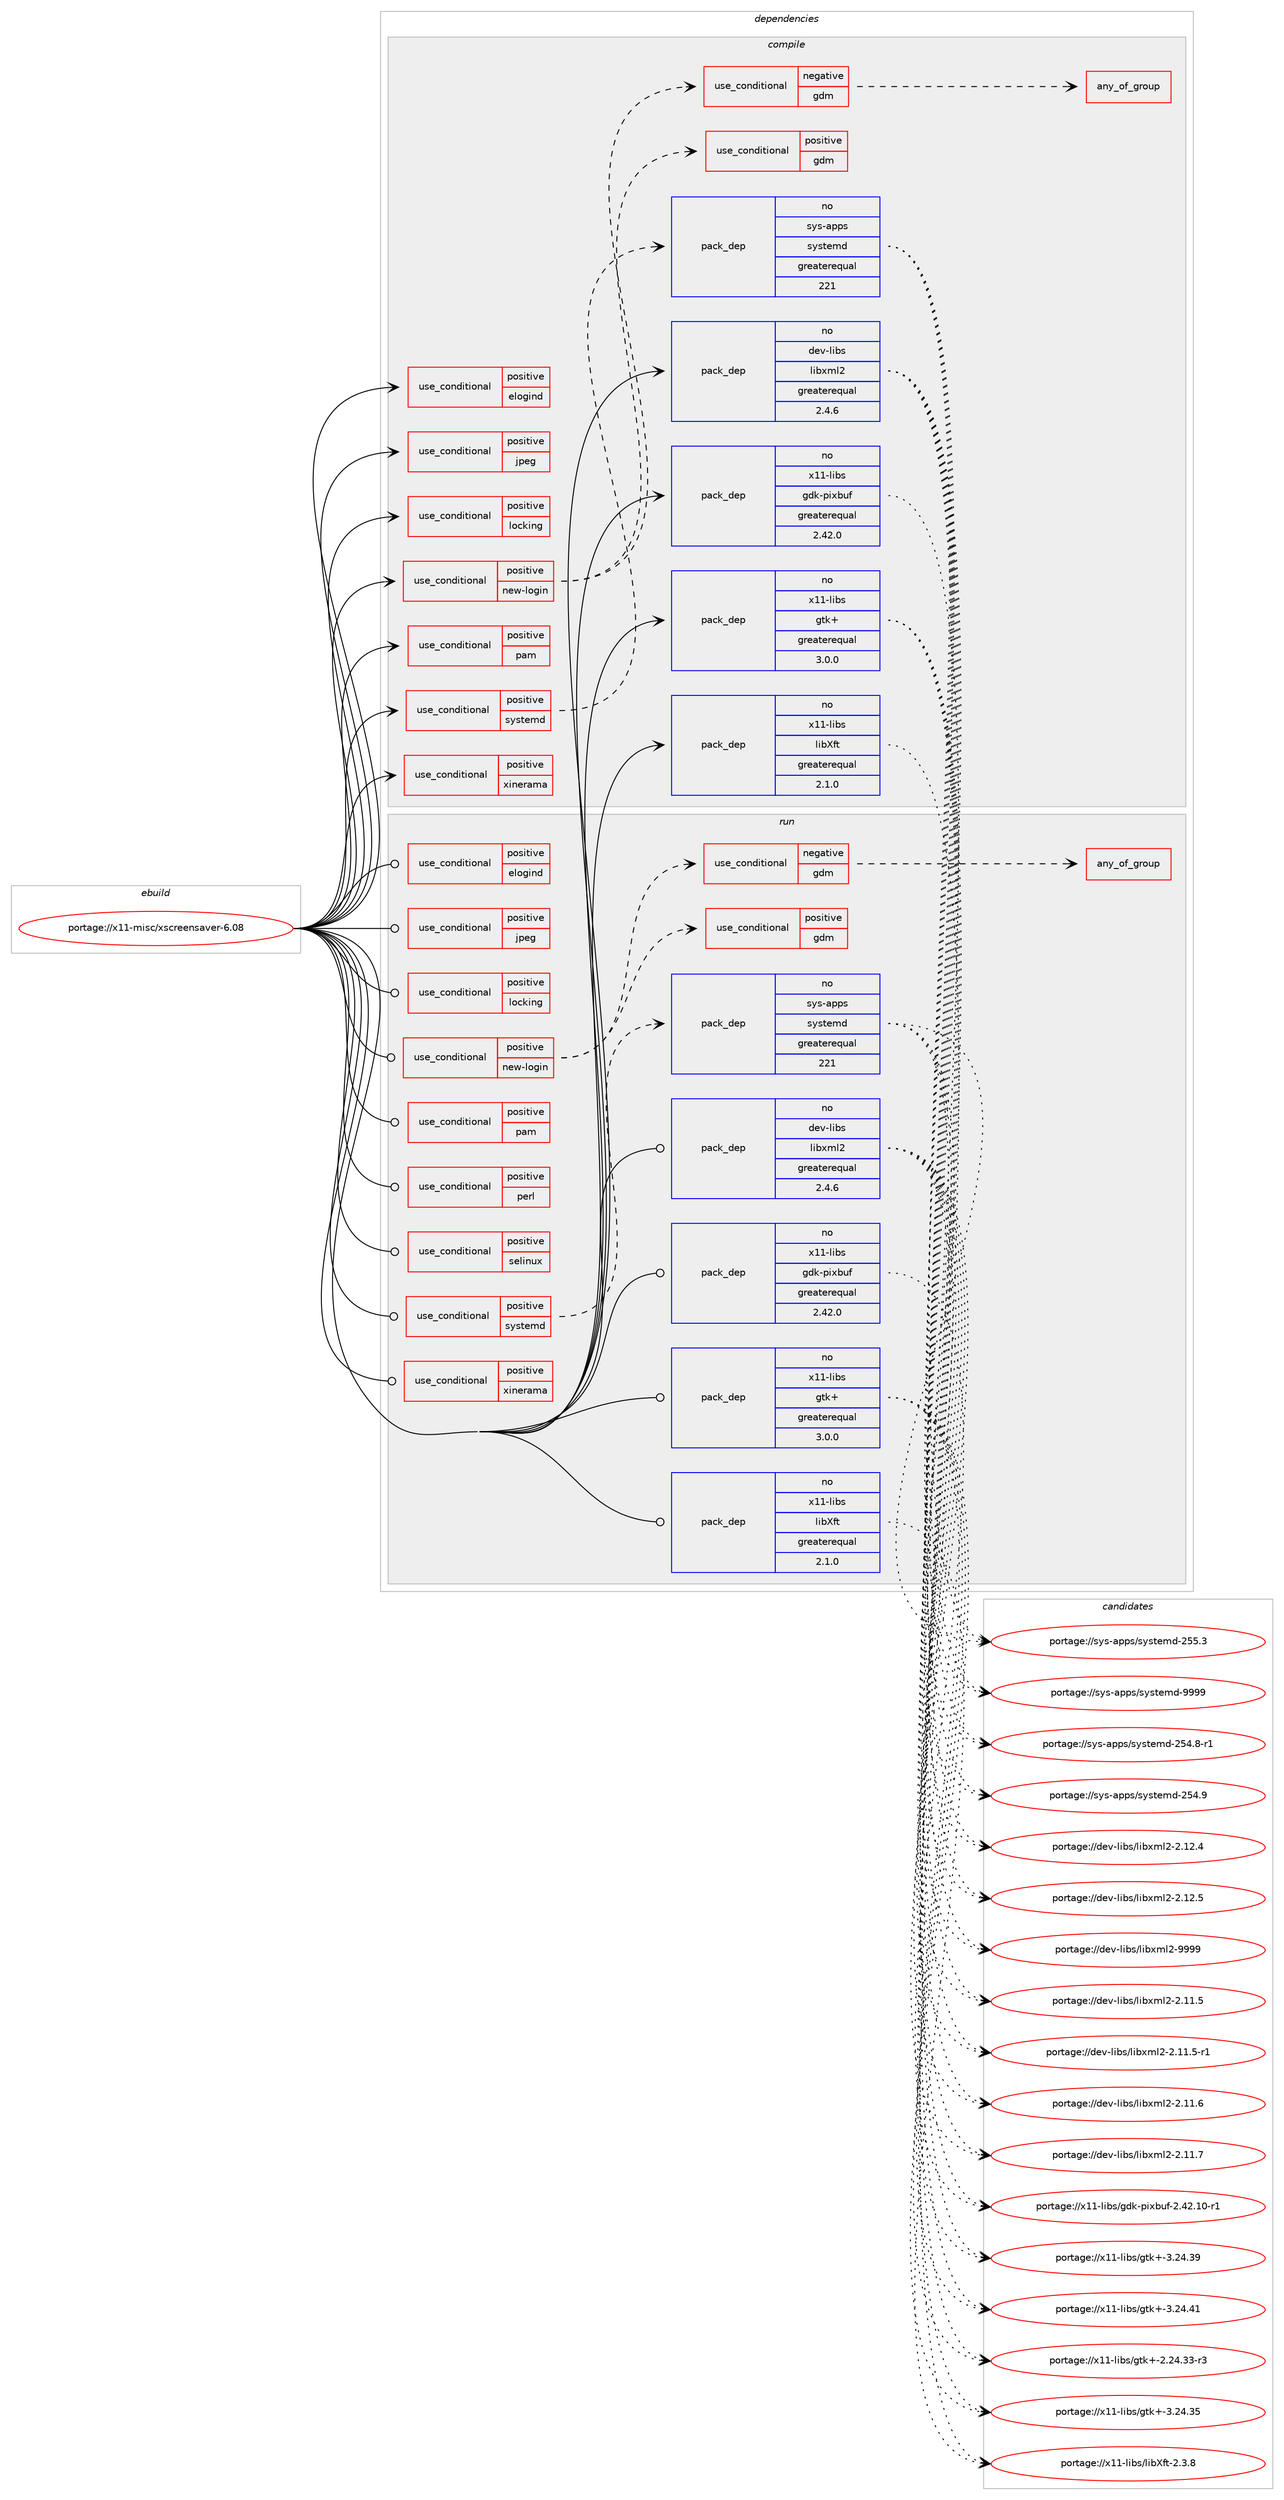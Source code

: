 digraph prolog {

# *************
# Graph options
# *************

newrank=true;
concentrate=true;
compound=true;
graph [rankdir=LR,fontname=Helvetica,fontsize=10,ranksep=1.5];#, ranksep=2.5, nodesep=0.2];
edge  [arrowhead=vee];
node  [fontname=Helvetica,fontsize=10];

# **********
# The ebuild
# **********

subgraph cluster_leftcol {
color=gray;
rank=same;
label=<<i>ebuild</i>>;
id [label="portage://x11-misc/xscreensaver-6.08", color=red, width=4, href="../x11-misc/xscreensaver-6.08.svg"];
}

# ****************
# The dependencies
# ****************

subgraph cluster_midcol {
color=gray;
label=<<i>dependencies</i>>;
subgraph cluster_compile {
fillcolor="#eeeeee";
style=filled;
label=<<i>compile</i>>;
subgraph cond18564 {
dependency28550 [label=<<TABLE BORDER="0" CELLBORDER="1" CELLSPACING="0" CELLPADDING="4"><TR><TD ROWSPAN="3" CELLPADDING="10">use_conditional</TD></TR><TR><TD>positive</TD></TR><TR><TD>elogind</TD></TR></TABLE>>, shape=none, color=red];
# *** BEGIN UNKNOWN DEPENDENCY TYPE (TODO) ***
# dependency28550 -> package_dependency(portage://x11-misc/xscreensaver-6.08,install,no,sys-auth,elogind,none,[,,],[],[])
# *** END UNKNOWN DEPENDENCY TYPE (TODO) ***

}
id:e -> dependency28550:w [weight=20,style="solid",arrowhead="vee"];
subgraph cond18565 {
dependency28551 [label=<<TABLE BORDER="0" CELLBORDER="1" CELLSPACING="0" CELLPADDING="4"><TR><TD ROWSPAN="3" CELLPADDING="10">use_conditional</TD></TR><TR><TD>positive</TD></TR><TR><TD>jpeg</TD></TR></TABLE>>, shape=none, color=red];
# *** BEGIN UNKNOWN DEPENDENCY TYPE (TODO) ***
# dependency28551 -> package_dependency(portage://x11-misc/xscreensaver-6.08,install,no,media-libs,libjpeg-turbo,none,[,,],any_same_slot,[])
# *** END UNKNOWN DEPENDENCY TYPE (TODO) ***

}
id:e -> dependency28551:w [weight=20,style="solid",arrowhead="vee"];
subgraph cond18566 {
dependency28552 [label=<<TABLE BORDER="0" CELLBORDER="1" CELLSPACING="0" CELLPADDING="4"><TR><TD ROWSPAN="3" CELLPADDING="10">use_conditional</TD></TR><TR><TD>positive</TD></TR><TR><TD>locking</TD></TR></TABLE>>, shape=none, color=red];
# *** BEGIN UNKNOWN DEPENDENCY TYPE (TODO) ***
# dependency28552 -> package_dependency(portage://x11-misc/xscreensaver-6.08,install,no,virtual,libcrypt,none,[,,],any_same_slot,[])
# *** END UNKNOWN DEPENDENCY TYPE (TODO) ***

}
id:e -> dependency28552:w [weight=20,style="solid",arrowhead="vee"];
subgraph cond18567 {
dependency28553 [label=<<TABLE BORDER="0" CELLBORDER="1" CELLSPACING="0" CELLPADDING="4"><TR><TD ROWSPAN="3" CELLPADDING="10">use_conditional</TD></TR><TR><TD>positive</TD></TR><TR><TD>new-login</TD></TR></TABLE>>, shape=none, color=red];
subgraph cond18568 {
dependency28554 [label=<<TABLE BORDER="0" CELLBORDER="1" CELLSPACING="0" CELLPADDING="4"><TR><TD ROWSPAN="3" CELLPADDING="10">use_conditional</TD></TR><TR><TD>positive</TD></TR><TR><TD>gdm</TD></TR></TABLE>>, shape=none, color=red];
# *** BEGIN UNKNOWN DEPENDENCY TYPE (TODO) ***
# dependency28554 -> package_dependency(portage://x11-misc/xscreensaver-6.08,install,no,gnome-base,gdm,none,[,,],[],[])
# *** END UNKNOWN DEPENDENCY TYPE (TODO) ***

}
dependency28553:e -> dependency28554:w [weight=20,style="dashed",arrowhead="vee"];
subgraph cond18569 {
dependency28555 [label=<<TABLE BORDER="0" CELLBORDER="1" CELLSPACING="0" CELLPADDING="4"><TR><TD ROWSPAN="3" CELLPADDING="10">use_conditional</TD></TR><TR><TD>negative</TD></TR><TR><TD>gdm</TD></TR></TABLE>>, shape=none, color=red];
subgraph any334 {
dependency28556 [label=<<TABLE BORDER="0" CELLBORDER="1" CELLSPACING="0" CELLPADDING="4"><TR><TD CELLPADDING="10">any_of_group</TD></TR></TABLE>>, shape=none, color=red];# *** BEGIN UNKNOWN DEPENDENCY TYPE (TODO) ***
# dependency28556 -> package_dependency(portage://x11-misc/xscreensaver-6.08,install,no,x11-misc,lightdm,none,[,,],[],[])
# *** END UNKNOWN DEPENDENCY TYPE (TODO) ***

# *** BEGIN UNKNOWN DEPENDENCY TYPE (TODO) ***
# dependency28556 -> package_dependency(portage://x11-misc/xscreensaver-6.08,install,no,lxde-base,lxdm,none,[,,],[],[])
# *** END UNKNOWN DEPENDENCY TYPE (TODO) ***

}
dependency28555:e -> dependency28556:w [weight=20,style="dashed",arrowhead="vee"];
}
dependency28553:e -> dependency28555:w [weight=20,style="dashed",arrowhead="vee"];
}
id:e -> dependency28553:w [weight=20,style="solid",arrowhead="vee"];
subgraph cond18570 {
dependency28557 [label=<<TABLE BORDER="0" CELLBORDER="1" CELLSPACING="0" CELLPADDING="4"><TR><TD ROWSPAN="3" CELLPADDING="10">use_conditional</TD></TR><TR><TD>positive</TD></TR><TR><TD>pam</TD></TR></TABLE>>, shape=none, color=red];
# *** BEGIN UNKNOWN DEPENDENCY TYPE (TODO) ***
# dependency28557 -> package_dependency(portage://x11-misc/xscreensaver-6.08,install,no,sys-libs,pam,none,[,,],[],[])
# *** END UNKNOWN DEPENDENCY TYPE (TODO) ***

}
id:e -> dependency28557:w [weight=20,style="solid",arrowhead="vee"];
subgraph cond18571 {
dependency28558 [label=<<TABLE BORDER="0" CELLBORDER="1" CELLSPACING="0" CELLPADDING="4"><TR><TD ROWSPAN="3" CELLPADDING="10">use_conditional</TD></TR><TR><TD>positive</TD></TR><TR><TD>systemd</TD></TR></TABLE>>, shape=none, color=red];
subgraph pack9638 {
dependency28559 [label=<<TABLE BORDER="0" CELLBORDER="1" CELLSPACING="0" CELLPADDING="4" WIDTH="220"><TR><TD ROWSPAN="6" CELLPADDING="30">pack_dep</TD></TR><TR><TD WIDTH="110">no</TD></TR><TR><TD>sys-apps</TD></TR><TR><TD>systemd</TD></TR><TR><TD>greaterequal</TD></TR><TR><TD>221</TD></TR></TABLE>>, shape=none, color=blue];
}
dependency28558:e -> dependency28559:w [weight=20,style="dashed",arrowhead="vee"];
}
id:e -> dependency28558:w [weight=20,style="solid",arrowhead="vee"];
subgraph cond18572 {
dependency28560 [label=<<TABLE BORDER="0" CELLBORDER="1" CELLSPACING="0" CELLPADDING="4"><TR><TD ROWSPAN="3" CELLPADDING="10">use_conditional</TD></TR><TR><TD>positive</TD></TR><TR><TD>xinerama</TD></TR></TABLE>>, shape=none, color=red];
# *** BEGIN UNKNOWN DEPENDENCY TYPE (TODO) ***
# dependency28560 -> package_dependency(portage://x11-misc/xscreensaver-6.08,install,no,x11-libs,libXinerama,none,[,,],[],[])
# *** END UNKNOWN DEPENDENCY TYPE (TODO) ***

}
id:e -> dependency28560:w [weight=20,style="solid",arrowhead="vee"];
subgraph pack9639 {
dependency28561 [label=<<TABLE BORDER="0" CELLBORDER="1" CELLSPACING="0" CELLPADDING="4" WIDTH="220"><TR><TD ROWSPAN="6" CELLPADDING="30">pack_dep</TD></TR><TR><TD WIDTH="110">no</TD></TR><TR><TD>dev-libs</TD></TR><TR><TD>libxml2</TD></TR><TR><TD>greaterequal</TD></TR><TR><TD>2.4.6</TD></TR></TABLE>>, shape=none, color=blue];
}
id:e -> dependency28561:w [weight=20,style="solid",arrowhead="vee"];
# *** BEGIN UNKNOWN DEPENDENCY TYPE (TODO) ***
# id -> package_dependency(portage://x11-misc/xscreensaver-6.08,install,no,media-libs,libpng,none,[,,],any_same_slot,[])
# *** END UNKNOWN DEPENDENCY TYPE (TODO) ***

# *** BEGIN UNKNOWN DEPENDENCY TYPE (TODO) ***
# id -> package_dependency(portage://x11-misc/xscreensaver-6.08,install,no,virtual,glu,none,[,,],[],[])
# *** END UNKNOWN DEPENDENCY TYPE (TODO) ***

# *** BEGIN UNKNOWN DEPENDENCY TYPE (TODO) ***
# id -> package_dependency(portage://x11-misc/xscreensaver-6.08,install,no,virtual,opengl,none,[,,],[],[])
# *** END UNKNOWN DEPENDENCY TYPE (TODO) ***

# *** BEGIN UNKNOWN DEPENDENCY TYPE (TODO) ***
# id -> package_dependency(portage://x11-misc/xscreensaver-6.08,install,no,x11-apps,appres,none,[,,],[],[])
# *** END UNKNOWN DEPENDENCY TYPE (TODO) ***

# *** BEGIN UNKNOWN DEPENDENCY TYPE (TODO) ***
# id -> package_dependency(portage://x11-misc/xscreensaver-6.08,install,no,x11-apps,xwininfo,none,[,,],[],[])
# *** END UNKNOWN DEPENDENCY TYPE (TODO) ***

# *** BEGIN UNKNOWN DEPENDENCY TYPE (TODO) ***
# id -> package_dependency(portage://x11-misc/xscreensaver-6.08,install,no,x11-base,xorg-proto,none,[,,],[],[])
# *** END UNKNOWN DEPENDENCY TYPE (TODO) ***

subgraph pack9640 {
dependency28562 [label=<<TABLE BORDER="0" CELLBORDER="1" CELLSPACING="0" CELLPADDING="4" WIDTH="220"><TR><TD ROWSPAN="6" CELLPADDING="30">pack_dep</TD></TR><TR><TD WIDTH="110">no</TD></TR><TR><TD>x11-libs</TD></TR><TR><TD>gdk-pixbuf</TD></TR><TR><TD>greaterequal</TD></TR><TR><TD>2.42.0</TD></TR></TABLE>>, shape=none, color=blue];
}
id:e -> dependency28562:w [weight=20,style="solid",arrowhead="vee"];
# *** BEGIN UNKNOWN DEPENDENCY TYPE (TODO) ***
# id -> package_dependency(portage://x11-misc/xscreensaver-6.08,install,no,x11-libs,gdk-pixbuf-xlib,none,[,,],[],[])
# *** END UNKNOWN DEPENDENCY TYPE (TODO) ***

subgraph pack9641 {
dependency28563 [label=<<TABLE BORDER="0" CELLBORDER="1" CELLSPACING="0" CELLPADDING="4" WIDTH="220"><TR><TD ROWSPAN="6" CELLPADDING="30">pack_dep</TD></TR><TR><TD WIDTH="110">no</TD></TR><TR><TD>x11-libs</TD></TR><TR><TD>gtk+</TD></TR><TR><TD>greaterequal</TD></TR><TR><TD>3.0.0</TD></TR></TABLE>>, shape=none, color=blue];
}
id:e -> dependency28563:w [weight=20,style="solid",arrowhead="vee"];
# *** BEGIN UNKNOWN DEPENDENCY TYPE (TODO) ***
# id -> package_dependency(portage://x11-misc/xscreensaver-6.08,install,no,x11-libs,libX11,none,[,,],[],[])
# *** END UNKNOWN DEPENDENCY TYPE (TODO) ***

# *** BEGIN UNKNOWN DEPENDENCY TYPE (TODO) ***
# id -> package_dependency(portage://x11-misc/xscreensaver-6.08,install,no,x11-libs,libXext,none,[,,],[],[])
# *** END UNKNOWN DEPENDENCY TYPE (TODO) ***

subgraph pack9642 {
dependency28564 [label=<<TABLE BORDER="0" CELLBORDER="1" CELLSPACING="0" CELLPADDING="4" WIDTH="220"><TR><TD ROWSPAN="6" CELLPADDING="30">pack_dep</TD></TR><TR><TD WIDTH="110">no</TD></TR><TR><TD>x11-libs</TD></TR><TR><TD>libXft</TD></TR><TR><TD>greaterequal</TD></TR><TR><TD>2.1.0</TD></TR></TABLE>>, shape=none, color=blue];
}
id:e -> dependency28564:w [weight=20,style="solid",arrowhead="vee"];
# *** BEGIN UNKNOWN DEPENDENCY TYPE (TODO) ***
# id -> package_dependency(portage://x11-misc/xscreensaver-6.08,install,no,x11-libs,libXi,none,[,,],[],[])
# *** END UNKNOWN DEPENDENCY TYPE (TODO) ***

# *** BEGIN UNKNOWN DEPENDENCY TYPE (TODO) ***
# id -> package_dependency(portage://x11-misc/xscreensaver-6.08,install,no,x11-libs,libXrandr,none,[,,],[],[])
# *** END UNKNOWN DEPENDENCY TYPE (TODO) ***

# *** BEGIN UNKNOWN DEPENDENCY TYPE (TODO) ***
# id -> package_dependency(portage://x11-misc/xscreensaver-6.08,install,no,x11-libs,libXt,none,[,,],[],[])
# *** END UNKNOWN DEPENDENCY TYPE (TODO) ***

# *** BEGIN UNKNOWN DEPENDENCY TYPE (TODO) ***
# id -> package_dependency(portage://x11-misc/xscreensaver-6.08,install,no,x11-libs,libXxf86vm,none,[,,],[],[])
# *** END UNKNOWN DEPENDENCY TYPE (TODO) ***

}
subgraph cluster_compileandrun {
fillcolor="#eeeeee";
style=filled;
label=<<i>compile and run</i>>;
}
subgraph cluster_run {
fillcolor="#eeeeee";
style=filled;
label=<<i>run</i>>;
subgraph cond18573 {
dependency28565 [label=<<TABLE BORDER="0" CELLBORDER="1" CELLSPACING="0" CELLPADDING="4"><TR><TD ROWSPAN="3" CELLPADDING="10">use_conditional</TD></TR><TR><TD>positive</TD></TR><TR><TD>elogind</TD></TR></TABLE>>, shape=none, color=red];
# *** BEGIN UNKNOWN DEPENDENCY TYPE (TODO) ***
# dependency28565 -> package_dependency(portage://x11-misc/xscreensaver-6.08,run,no,sys-auth,elogind,none,[,,],[],[])
# *** END UNKNOWN DEPENDENCY TYPE (TODO) ***

}
id:e -> dependency28565:w [weight=20,style="solid",arrowhead="odot"];
subgraph cond18574 {
dependency28566 [label=<<TABLE BORDER="0" CELLBORDER="1" CELLSPACING="0" CELLPADDING="4"><TR><TD ROWSPAN="3" CELLPADDING="10">use_conditional</TD></TR><TR><TD>positive</TD></TR><TR><TD>jpeg</TD></TR></TABLE>>, shape=none, color=red];
# *** BEGIN UNKNOWN DEPENDENCY TYPE (TODO) ***
# dependency28566 -> package_dependency(portage://x11-misc/xscreensaver-6.08,run,no,media-libs,libjpeg-turbo,none,[,,],any_same_slot,[])
# *** END UNKNOWN DEPENDENCY TYPE (TODO) ***

}
id:e -> dependency28566:w [weight=20,style="solid",arrowhead="odot"];
subgraph cond18575 {
dependency28567 [label=<<TABLE BORDER="0" CELLBORDER="1" CELLSPACING="0" CELLPADDING="4"><TR><TD ROWSPAN="3" CELLPADDING="10">use_conditional</TD></TR><TR><TD>positive</TD></TR><TR><TD>locking</TD></TR></TABLE>>, shape=none, color=red];
# *** BEGIN UNKNOWN DEPENDENCY TYPE (TODO) ***
# dependency28567 -> package_dependency(portage://x11-misc/xscreensaver-6.08,run,no,virtual,libcrypt,none,[,,],any_same_slot,[])
# *** END UNKNOWN DEPENDENCY TYPE (TODO) ***

}
id:e -> dependency28567:w [weight=20,style="solid",arrowhead="odot"];
subgraph cond18576 {
dependency28568 [label=<<TABLE BORDER="0" CELLBORDER="1" CELLSPACING="0" CELLPADDING="4"><TR><TD ROWSPAN="3" CELLPADDING="10">use_conditional</TD></TR><TR><TD>positive</TD></TR><TR><TD>new-login</TD></TR></TABLE>>, shape=none, color=red];
subgraph cond18577 {
dependency28569 [label=<<TABLE BORDER="0" CELLBORDER="1" CELLSPACING="0" CELLPADDING="4"><TR><TD ROWSPAN="3" CELLPADDING="10">use_conditional</TD></TR><TR><TD>positive</TD></TR><TR><TD>gdm</TD></TR></TABLE>>, shape=none, color=red];
# *** BEGIN UNKNOWN DEPENDENCY TYPE (TODO) ***
# dependency28569 -> package_dependency(portage://x11-misc/xscreensaver-6.08,run,no,gnome-base,gdm,none,[,,],[],[])
# *** END UNKNOWN DEPENDENCY TYPE (TODO) ***

}
dependency28568:e -> dependency28569:w [weight=20,style="dashed",arrowhead="vee"];
subgraph cond18578 {
dependency28570 [label=<<TABLE BORDER="0" CELLBORDER="1" CELLSPACING="0" CELLPADDING="4"><TR><TD ROWSPAN="3" CELLPADDING="10">use_conditional</TD></TR><TR><TD>negative</TD></TR><TR><TD>gdm</TD></TR></TABLE>>, shape=none, color=red];
subgraph any335 {
dependency28571 [label=<<TABLE BORDER="0" CELLBORDER="1" CELLSPACING="0" CELLPADDING="4"><TR><TD CELLPADDING="10">any_of_group</TD></TR></TABLE>>, shape=none, color=red];# *** BEGIN UNKNOWN DEPENDENCY TYPE (TODO) ***
# dependency28571 -> package_dependency(portage://x11-misc/xscreensaver-6.08,run,no,x11-misc,lightdm,none,[,,],[],[])
# *** END UNKNOWN DEPENDENCY TYPE (TODO) ***

# *** BEGIN UNKNOWN DEPENDENCY TYPE (TODO) ***
# dependency28571 -> package_dependency(portage://x11-misc/xscreensaver-6.08,run,no,lxde-base,lxdm,none,[,,],[],[])
# *** END UNKNOWN DEPENDENCY TYPE (TODO) ***

}
dependency28570:e -> dependency28571:w [weight=20,style="dashed",arrowhead="vee"];
}
dependency28568:e -> dependency28570:w [weight=20,style="dashed",arrowhead="vee"];
}
id:e -> dependency28568:w [weight=20,style="solid",arrowhead="odot"];
subgraph cond18579 {
dependency28572 [label=<<TABLE BORDER="0" CELLBORDER="1" CELLSPACING="0" CELLPADDING="4"><TR><TD ROWSPAN="3" CELLPADDING="10">use_conditional</TD></TR><TR><TD>positive</TD></TR><TR><TD>pam</TD></TR></TABLE>>, shape=none, color=red];
# *** BEGIN UNKNOWN DEPENDENCY TYPE (TODO) ***
# dependency28572 -> package_dependency(portage://x11-misc/xscreensaver-6.08,run,no,sys-libs,pam,none,[,,],[],[])
# *** END UNKNOWN DEPENDENCY TYPE (TODO) ***

}
id:e -> dependency28572:w [weight=20,style="solid",arrowhead="odot"];
subgraph cond18580 {
dependency28573 [label=<<TABLE BORDER="0" CELLBORDER="1" CELLSPACING="0" CELLPADDING="4"><TR><TD ROWSPAN="3" CELLPADDING="10">use_conditional</TD></TR><TR><TD>positive</TD></TR><TR><TD>perl</TD></TR></TABLE>>, shape=none, color=red];
# *** BEGIN UNKNOWN DEPENDENCY TYPE (TODO) ***
# dependency28573 -> package_dependency(portage://x11-misc/xscreensaver-6.08,run,no,dev-lang,perl,none,[,,],[],[])
# *** END UNKNOWN DEPENDENCY TYPE (TODO) ***

# *** BEGIN UNKNOWN DEPENDENCY TYPE (TODO) ***
# dependency28573 -> package_dependency(portage://x11-misc/xscreensaver-6.08,run,no,dev-perl,libwww-perl,none,[,,],[],[])
# *** END UNKNOWN DEPENDENCY TYPE (TODO) ***

# *** BEGIN UNKNOWN DEPENDENCY TYPE (TODO) ***
# dependency28573 -> package_dependency(portage://x11-misc/xscreensaver-6.08,run,no,virtual,perl-Digest-MD5,none,[,,],[],[])
# *** END UNKNOWN DEPENDENCY TYPE (TODO) ***

}
id:e -> dependency28573:w [weight=20,style="solid",arrowhead="odot"];
subgraph cond18581 {
dependency28574 [label=<<TABLE BORDER="0" CELLBORDER="1" CELLSPACING="0" CELLPADDING="4"><TR><TD ROWSPAN="3" CELLPADDING="10">use_conditional</TD></TR><TR><TD>positive</TD></TR><TR><TD>selinux</TD></TR></TABLE>>, shape=none, color=red];
# *** BEGIN UNKNOWN DEPENDENCY TYPE (TODO) ***
# dependency28574 -> package_dependency(portage://x11-misc/xscreensaver-6.08,run,no,sec-policy,selinux-xscreensaver,none,[,,],[],[])
# *** END UNKNOWN DEPENDENCY TYPE (TODO) ***

}
id:e -> dependency28574:w [weight=20,style="solid",arrowhead="odot"];
subgraph cond18582 {
dependency28575 [label=<<TABLE BORDER="0" CELLBORDER="1" CELLSPACING="0" CELLPADDING="4"><TR><TD ROWSPAN="3" CELLPADDING="10">use_conditional</TD></TR><TR><TD>positive</TD></TR><TR><TD>systemd</TD></TR></TABLE>>, shape=none, color=red];
subgraph pack9643 {
dependency28576 [label=<<TABLE BORDER="0" CELLBORDER="1" CELLSPACING="0" CELLPADDING="4" WIDTH="220"><TR><TD ROWSPAN="6" CELLPADDING="30">pack_dep</TD></TR><TR><TD WIDTH="110">no</TD></TR><TR><TD>sys-apps</TD></TR><TR><TD>systemd</TD></TR><TR><TD>greaterequal</TD></TR><TR><TD>221</TD></TR></TABLE>>, shape=none, color=blue];
}
dependency28575:e -> dependency28576:w [weight=20,style="dashed",arrowhead="vee"];
}
id:e -> dependency28575:w [weight=20,style="solid",arrowhead="odot"];
subgraph cond18583 {
dependency28577 [label=<<TABLE BORDER="0" CELLBORDER="1" CELLSPACING="0" CELLPADDING="4"><TR><TD ROWSPAN="3" CELLPADDING="10">use_conditional</TD></TR><TR><TD>positive</TD></TR><TR><TD>xinerama</TD></TR></TABLE>>, shape=none, color=red];
# *** BEGIN UNKNOWN DEPENDENCY TYPE (TODO) ***
# dependency28577 -> package_dependency(portage://x11-misc/xscreensaver-6.08,run,no,x11-libs,libXinerama,none,[,,],[],[])
# *** END UNKNOWN DEPENDENCY TYPE (TODO) ***

}
id:e -> dependency28577:w [weight=20,style="solid",arrowhead="odot"];
subgraph pack9644 {
dependency28578 [label=<<TABLE BORDER="0" CELLBORDER="1" CELLSPACING="0" CELLPADDING="4" WIDTH="220"><TR><TD ROWSPAN="6" CELLPADDING="30">pack_dep</TD></TR><TR><TD WIDTH="110">no</TD></TR><TR><TD>dev-libs</TD></TR><TR><TD>libxml2</TD></TR><TR><TD>greaterequal</TD></TR><TR><TD>2.4.6</TD></TR></TABLE>>, shape=none, color=blue];
}
id:e -> dependency28578:w [weight=20,style="solid",arrowhead="odot"];
# *** BEGIN UNKNOWN DEPENDENCY TYPE (TODO) ***
# id -> package_dependency(portage://x11-misc/xscreensaver-6.08,run,no,media-gfx,fbida,none,[,,],[],[])
# *** END UNKNOWN DEPENDENCY TYPE (TODO) ***

# *** BEGIN UNKNOWN DEPENDENCY TYPE (TODO) ***
# id -> package_dependency(portage://x11-misc/xscreensaver-6.08,run,no,media-libs,libpng,none,[,,],any_same_slot,[])
# *** END UNKNOWN DEPENDENCY TYPE (TODO) ***

# *** BEGIN UNKNOWN DEPENDENCY TYPE (TODO) ***
# id -> package_dependency(portage://x11-misc/xscreensaver-6.08,run,no,virtual,glu,none,[,,],[],[])
# *** END UNKNOWN DEPENDENCY TYPE (TODO) ***

# *** BEGIN UNKNOWN DEPENDENCY TYPE (TODO) ***
# id -> package_dependency(portage://x11-misc/xscreensaver-6.08,run,no,virtual,opengl,none,[,,],[],[])
# *** END UNKNOWN DEPENDENCY TYPE (TODO) ***

# *** BEGIN UNKNOWN DEPENDENCY TYPE (TODO) ***
# id -> package_dependency(portage://x11-misc/xscreensaver-6.08,run,no,x11-apps,appres,none,[,,],[],[])
# *** END UNKNOWN DEPENDENCY TYPE (TODO) ***

# *** BEGIN UNKNOWN DEPENDENCY TYPE (TODO) ***
# id -> package_dependency(portage://x11-misc/xscreensaver-6.08,run,no,x11-apps,xwininfo,none,[,,],[],[])
# *** END UNKNOWN DEPENDENCY TYPE (TODO) ***

subgraph pack9645 {
dependency28579 [label=<<TABLE BORDER="0" CELLBORDER="1" CELLSPACING="0" CELLPADDING="4" WIDTH="220"><TR><TD ROWSPAN="6" CELLPADDING="30">pack_dep</TD></TR><TR><TD WIDTH="110">no</TD></TR><TR><TD>x11-libs</TD></TR><TR><TD>gdk-pixbuf</TD></TR><TR><TD>greaterequal</TD></TR><TR><TD>2.42.0</TD></TR></TABLE>>, shape=none, color=blue];
}
id:e -> dependency28579:w [weight=20,style="solid",arrowhead="odot"];
# *** BEGIN UNKNOWN DEPENDENCY TYPE (TODO) ***
# id -> package_dependency(portage://x11-misc/xscreensaver-6.08,run,no,x11-libs,gdk-pixbuf-xlib,none,[,,],[],[])
# *** END UNKNOWN DEPENDENCY TYPE (TODO) ***

subgraph pack9646 {
dependency28580 [label=<<TABLE BORDER="0" CELLBORDER="1" CELLSPACING="0" CELLPADDING="4" WIDTH="220"><TR><TD ROWSPAN="6" CELLPADDING="30">pack_dep</TD></TR><TR><TD WIDTH="110">no</TD></TR><TR><TD>x11-libs</TD></TR><TR><TD>gtk+</TD></TR><TR><TD>greaterequal</TD></TR><TR><TD>3.0.0</TD></TR></TABLE>>, shape=none, color=blue];
}
id:e -> dependency28580:w [weight=20,style="solid",arrowhead="odot"];
# *** BEGIN UNKNOWN DEPENDENCY TYPE (TODO) ***
# id -> package_dependency(portage://x11-misc/xscreensaver-6.08,run,no,x11-libs,libX11,none,[,,],[],[])
# *** END UNKNOWN DEPENDENCY TYPE (TODO) ***

# *** BEGIN UNKNOWN DEPENDENCY TYPE (TODO) ***
# id -> package_dependency(portage://x11-misc/xscreensaver-6.08,run,no,x11-libs,libXext,none,[,,],[],[])
# *** END UNKNOWN DEPENDENCY TYPE (TODO) ***

subgraph pack9647 {
dependency28581 [label=<<TABLE BORDER="0" CELLBORDER="1" CELLSPACING="0" CELLPADDING="4" WIDTH="220"><TR><TD ROWSPAN="6" CELLPADDING="30">pack_dep</TD></TR><TR><TD WIDTH="110">no</TD></TR><TR><TD>x11-libs</TD></TR><TR><TD>libXft</TD></TR><TR><TD>greaterequal</TD></TR><TR><TD>2.1.0</TD></TR></TABLE>>, shape=none, color=blue];
}
id:e -> dependency28581:w [weight=20,style="solid",arrowhead="odot"];
# *** BEGIN UNKNOWN DEPENDENCY TYPE (TODO) ***
# id -> package_dependency(portage://x11-misc/xscreensaver-6.08,run,no,x11-libs,libXi,none,[,,],[],[])
# *** END UNKNOWN DEPENDENCY TYPE (TODO) ***

# *** BEGIN UNKNOWN DEPENDENCY TYPE (TODO) ***
# id -> package_dependency(portage://x11-misc/xscreensaver-6.08,run,no,x11-libs,libXrandr,none,[,,],[],[])
# *** END UNKNOWN DEPENDENCY TYPE (TODO) ***

# *** BEGIN UNKNOWN DEPENDENCY TYPE (TODO) ***
# id -> package_dependency(portage://x11-misc/xscreensaver-6.08,run,no,x11-libs,libXt,none,[,,],[],[])
# *** END UNKNOWN DEPENDENCY TYPE (TODO) ***

# *** BEGIN UNKNOWN DEPENDENCY TYPE (TODO) ***
# id -> package_dependency(portage://x11-misc/xscreensaver-6.08,run,no,x11-libs,libXxf86vm,none,[,,],[],[])
# *** END UNKNOWN DEPENDENCY TYPE (TODO) ***

}
}

# **************
# The candidates
# **************

subgraph cluster_choices {
rank=same;
color=gray;
label=<<i>candidates</i>>;

subgraph choice9638 {
color=black;
nodesep=1;
choice1151211154597112112115471151211151161011091004550535246564511449 [label="portage://sys-apps/systemd-254.8-r1", color=red, width=4,href="../sys-apps/systemd-254.8-r1.svg"];
choice115121115459711211211547115121115116101109100455053524657 [label="portage://sys-apps/systemd-254.9", color=red, width=4,href="../sys-apps/systemd-254.9.svg"];
choice115121115459711211211547115121115116101109100455053534651 [label="portage://sys-apps/systemd-255.3", color=red, width=4,href="../sys-apps/systemd-255.3.svg"];
choice1151211154597112112115471151211151161011091004557575757 [label="portage://sys-apps/systemd-9999", color=red, width=4,href="../sys-apps/systemd-9999.svg"];
dependency28559:e -> choice1151211154597112112115471151211151161011091004550535246564511449:w [style=dotted,weight="100"];
dependency28559:e -> choice115121115459711211211547115121115116101109100455053524657:w [style=dotted,weight="100"];
dependency28559:e -> choice115121115459711211211547115121115116101109100455053534651:w [style=dotted,weight="100"];
dependency28559:e -> choice1151211154597112112115471151211151161011091004557575757:w [style=dotted,weight="100"];
}
subgraph choice9639 {
color=black;
nodesep=1;
choice100101118451081059811547108105981201091085045504649494653 [label="portage://dev-libs/libxml2-2.11.5", color=red, width=4,href="../dev-libs/libxml2-2.11.5.svg"];
choice1001011184510810598115471081059812010910850455046494946534511449 [label="portage://dev-libs/libxml2-2.11.5-r1", color=red, width=4,href="../dev-libs/libxml2-2.11.5-r1.svg"];
choice100101118451081059811547108105981201091085045504649494654 [label="portage://dev-libs/libxml2-2.11.6", color=red, width=4,href="../dev-libs/libxml2-2.11.6.svg"];
choice100101118451081059811547108105981201091085045504649494655 [label="portage://dev-libs/libxml2-2.11.7", color=red, width=4,href="../dev-libs/libxml2-2.11.7.svg"];
choice100101118451081059811547108105981201091085045504649504652 [label="portage://dev-libs/libxml2-2.12.4", color=red, width=4,href="../dev-libs/libxml2-2.12.4.svg"];
choice100101118451081059811547108105981201091085045504649504653 [label="portage://dev-libs/libxml2-2.12.5", color=red, width=4,href="../dev-libs/libxml2-2.12.5.svg"];
choice10010111845108105981154710810598120109108504557575757 [label="portage://dev-libs/libxml2-9999", color=red, width=4,href="../dev-libs/libxml2-9999.svg"];
dependency28561:e -> choice100101118451081059811547108105981201091085045504649494653:w [style=dotted,weight="100"];
dependency28561:e -> choice1001011184510810598115471081059812010910850455046494946534511449:w [style=dotted,weight="100"];
dependency28561:e -> choice100101118451081059811547108105981201091085045504649494654:w [style=dotted,weight="100"];
dependency28561:e -> choice100101118451081059811547108105981201091085045504649494655:w [style=dotted,weight="100"];
dependency28561:e -> choice100101118451081059811547108105981201091085045504649504652:w [style=dotted,weight="100"];
dependency28561:e -> choice100101118451081059811547108105981201091085045504649504653:w [style=dotted,weight="100"];
dependency28561:e -> choice10010111845108105981154710810598120109108504557575757:w [style=dotted,weight="100"];
}
subgraph choice9640 {
color=black;
nodesep=1;
choice1204949451081059811547103100107451121051209811710245504652504649484511449 [label="portage://x11-libs/gdk-pixbuf-2.42.10-r1", color=red, width=4,href="../x11-libs/gdk-pixbuf-2.42.10-r1.svg"];
dependency28562:e -> choice1204949451081059811547103100107451121051209811710245504652504649484511449:w [style=dotted,weight="100"];
}
subgraph choice9641 {
color=black;
nodesep=1;
choice12049494510810598115471031161074345504650524651514511451 [label="portage://x11-libs/gtk+-2.24.33-r3", color=red, width=4,href="../x11-libs/gtk+-2.24.33-r3.svg"];
choice1204949451081059811547103116107434551465052465153 [label="portage://x11-libs/gtk+-3.24.35", color=red, width=4,href="../x11-libs/gtk+-3.24.35.svg"];
choice1204949451081059811547103116107434551465052465157 [label="portage://x11-libs/gtk+-3.24.39", color=red, width=4,href="../x11-libs/gtk+-3.24.39.svg"];
choice1204949451081059811547103116107434551465052465249 [label="portage://x11-libs/gtk+-3.24.41", color=red, width=4,href="../x11-libs/gtk+-3.24.41.svg"];
dependency28563:e -> choice12049494510810598115471031161074345504650524651514511451:w [style=dotted,weight="100"];
dependency28563:e -> choice1204949451081059811547103116107434551465052465153:w [style=dotted,weight="100"];
dependency28563:e -> choice1204949451081059811547103116107434551465052465157:w [style=dotted,weight="100"];
dependency28563:e -> choice1204949451081059811547103116107434551465052465249:w [style=dotted,weight="100"];
}
subgraph choice9642 {
color=black;
nodesep=1;
choice12049494510810598115471081059888102116455046514656 [label="portage://x11-libs/libXft-2.3.8", color=red, width=4,href="../x11-libs/libXft-2.3.8.svg"];
dependency28564:e -> choice12049494510810598115471081059888102116455046514656:w [style=dotted,weight="100"];
}
subgraph choice9643 {
color=black;
nodesep=1;
choice1151211154597112112115471151211151161011091004550535246564511449 [label="portage://sys-apps/systemd-254.8-r1", color=red, width=4,href="../sys-apps/systemd-254.8-r1.svg"];
choice115121115459711211211547115121115116101109100455053524657 [label="portage://sys-apps/systemd-254.9", color=red, width=4,href="../sys-apps/systemd-254.9.svg"];
choice115121115459711211211547115121115116101109100455053534651 [label="portage://sys-apps/systemd-255.3", color=red, width=4,href="../sys-apps/systemd-255.3.svg"];
choice1151211154597112112115471151211151161011091004557575757 [label="portage://sys-apps/systemd-9999", color=red, width=4,href="../sys-apps/systemd-9999.svg"];
dependency28576:e -> choice1151211154597112112115471151211151161011091004550535246564511449:w [style=dotted,weight="100"];
dependency28576:e -> choice115121115459711211211547115121115116101109100455053524657:w [style=dotted,weight="100"];
dependency28576:e -> choice115121115459711211211547115121115116101109100455053534651:w [style=dotted,weight="100"];
dependency28576:e -> choice1151211154597112112115471151211151161011091004557575757:w [style=dotted,weight="100"];
}
subgraph choice9644 {
color=black;
nodesep=1;
choice100101118451081059811547108105981201091085045504649494653 [label="portage://dev-libs/libxml2-2.11.5", color=red, width=4,href="../dev-libs/libxml2-2.11.5.svg"];
choice1001011184510810598115471081059812010910850455046494946534511449 [label="portage://dev-libs/libxml2-2.11.5-r1", color=red, width=4,href="../dev-libs/libxml2-2.11.5-r1.svg"];
choice100101118451081059811547108105981201091085045504649494654 [label="portage://dev-libs/libxml2-2.11.6", color=red, width=4,href="../dev-libs/libxml2-2.11.6.svg"];
choice100101118451081059811547108105981201091085045504649494655 [label="portage://dev-libs/libxml2-2.11.7", color=red, width=4,href="../dev-libs/libxml2-2.11.7.svg"];
choice100101118451081059811547108105981201091085045504649504652 [label="portage://dev-libs/libxml2-2.12.4", color=red, width=4,href="../dev-libs/libxml2-2.12.4.svg"];
choice100101118451081059811547108105981201091085045504649504653 [label="portage://dev-libs/libxml2-2.12.5", color=red, width=4,href="../dev-libs/libxml2-2.12.5.svg"];
choice10010111845108105981154710810598120109108504557575757 [label="portage://dev-libs/libxml2-9999", color=red, width=4,href="../dev-libs/libxml2-9999.svg"];
dependency28578:e -> choice100101118451081059811547108105981201091085045504649494653:w [style=dotted,weight="100"];
dependency28578:e -> choice1001011184510810598115471081059812010910850455046494946534511449:w [style=dotted,weight="100"];
dependency28578:e -> choice100101118451081059811547108105981201091085045504649494654:w [style=dotted,weight="100"];
dependency28578:e -> choice100101118451081059811547108105981201091085045504649494655:w [style=dotted,weight="100"];
dependency28578:e -> choice100101118451081059811547108105981201091085045504649504652:w [style=dotted,weight="100"];
dependency28578:e -> choice100101118451081059811547108105981201091085045504649504653:w [style=dotted,weight="100"];
dependency28578:e -> choice10010111845108105981154710810598120109108504557575757:w [style=dotted,weight="100"];
}
subgraph choice9645 {
color=black;
nodesep=1;
choice1204949451081059811547103100107451121051209811710245504652504649484511449 [label="portage://x11-libs/gdk-pixbuf-2.42.10-r1", color=red, width=4,href="../x11-libs/gdk-pixbuf-2.42.10-r1.svg"];
dependency28579:e -> choice1204949451081059811547103100107451121051209811710245504652504649484511449:w [style=dotted,weight="100"];
}
subgraph choice9646 {
color=black;
nodesep=1;
choice12049494510810598115471031161074345504650524651514511451 [label="portage://x11-libs/gtk+-2.24.33-r3", color=red, width=4,href="../x11-libs/gtk+-2.24.33-r3.svg"];
choice1204949451081059811547103116107434551465052465153 [label="portage://x11-libs/gtk+-3.24.35", color=red, width=4,href="../x11-libs/gtk+-3.24.35.svg"];
choice1204949451081059811547103116107434551465052465157 [label="portage://x11-libs/gtk+-3.24.39", color=red, width=4,href="../x11-libs/gtk+-3.24.39.svg"];
choice1204949451081059811547103116107434551465052465249 [label="portage://x11-libs/gtk+-3.24.41", color=red, width=4,href="../x11-libs/gtk+-3.24.41.svg"];
dependency28580:e -> choice12049494510810598115471031161074345504650524651514511451:w [style=dotted,weight="100"];
dependency28580:e -> choice1204949451081059811547103116107434551465052465153:w [style=dotted,weight="100"];
dependency28580:e -> choice1204949451081059811547103116107434551465052465157:w [style=dotted,weight="100"];
dependency28580:e -> choice1204949451081059811547103116107434551465052465249:w [style=dotted,weight="100"];
}
subgraph choice9647 {
color=black;
nodesep=1;
choice12049494510810598115471081059888102116455046514656 [label="portage://x11-libs/libXft-2.3.8", color=red, width=4,href="../x11-libs/libXft-2.3.8.svg"];
dependency28581:e -> choice12049494510810598115471081059888102116455046514656:w [style=dotted,weight="100"];
}
}

}
